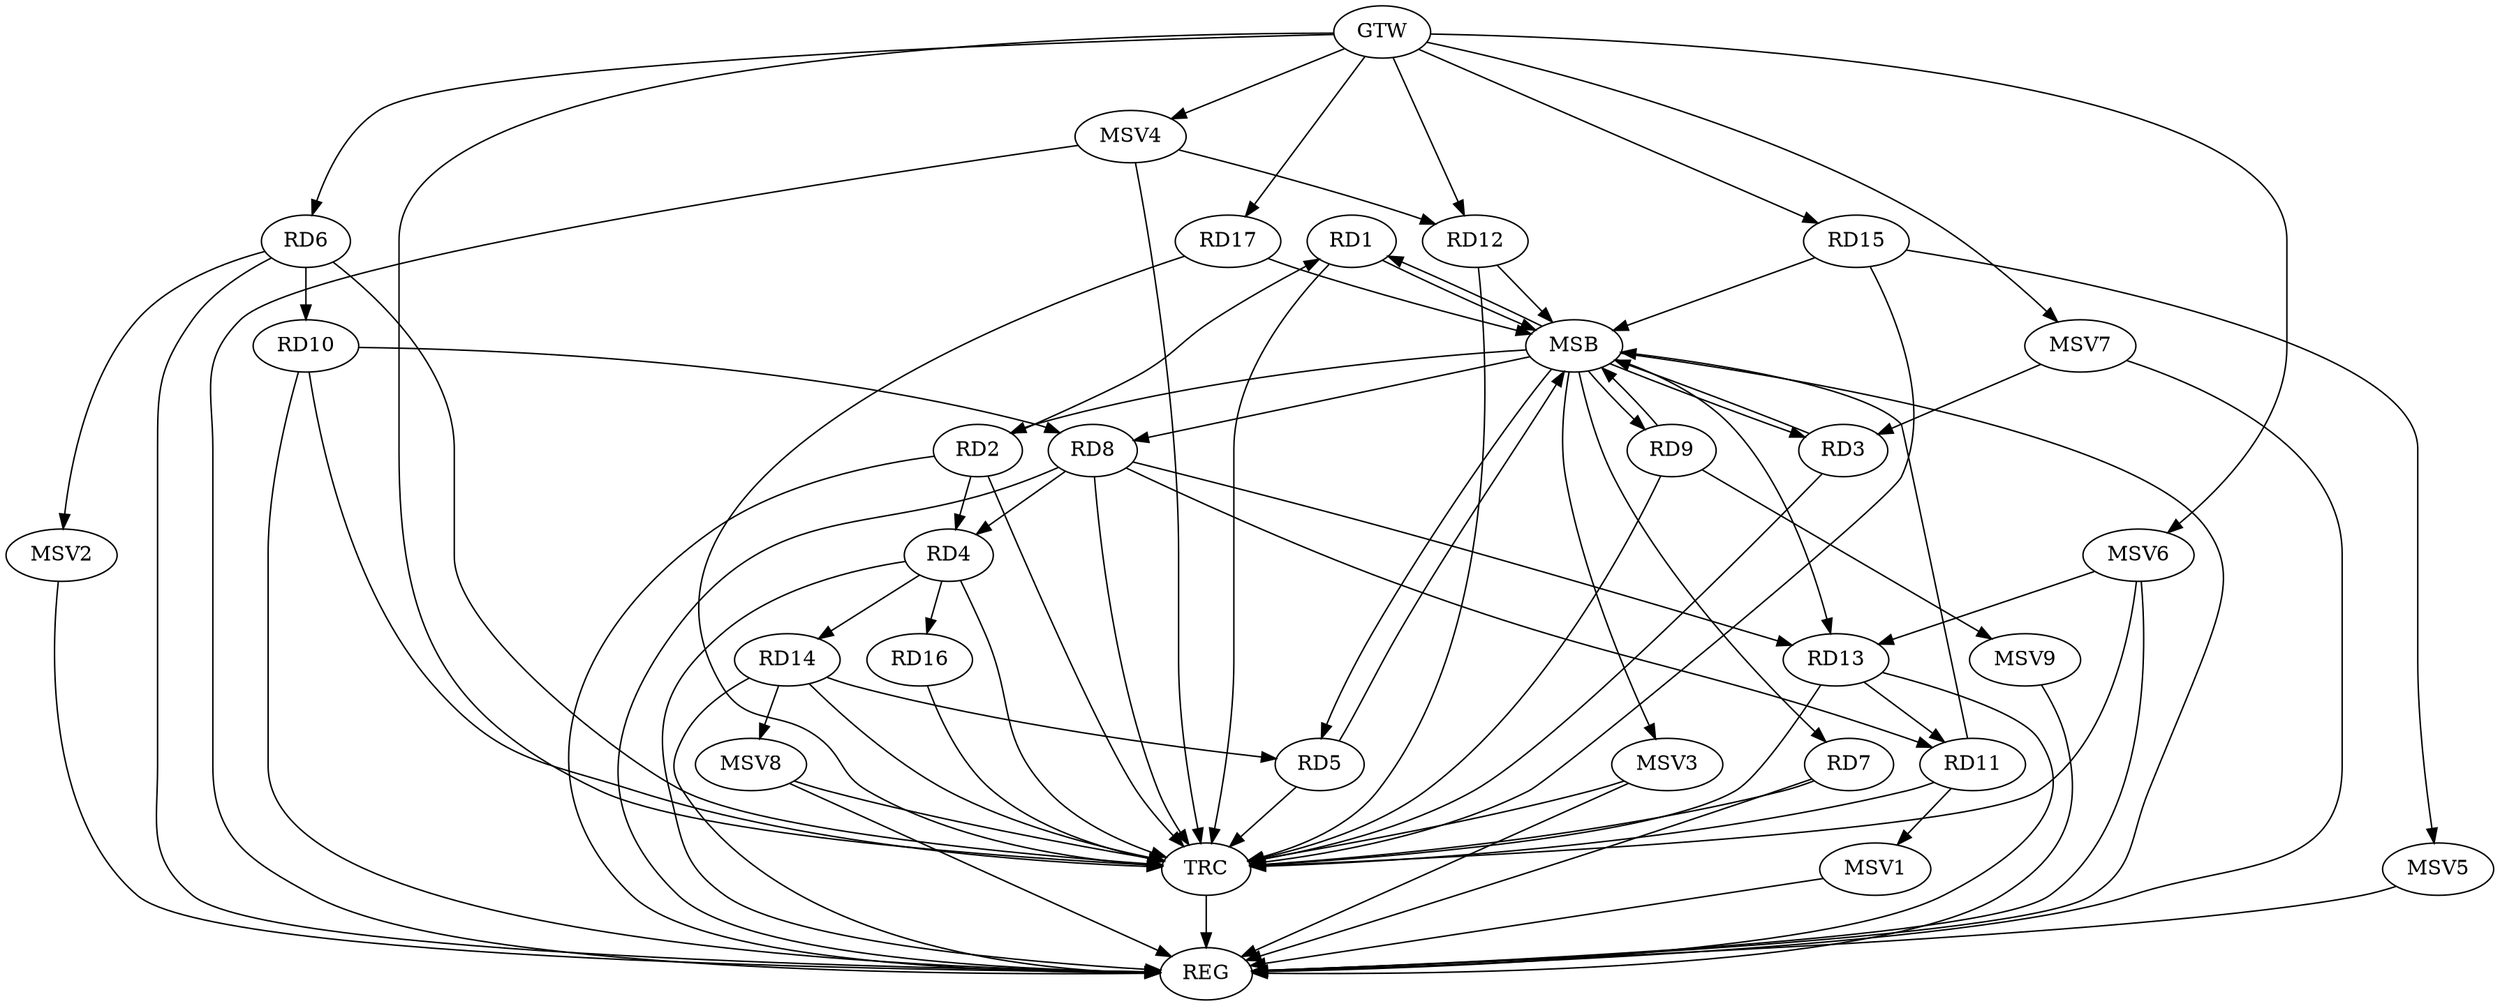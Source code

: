 strict digraph G {
  RD1 [ label="RD1" ];
  RD2 [ label="RD2" ];
  RD3 [ label="RD3" ];
  RD4 [ label="RD4" ];
  RD5 [ label="RD5" ];
  RD6 [ label="RD6" ];
  RD7 [ label="RD7" ];
  RD8 [ label="RD8" ];
  RD9 [ label="RD9" ];
  RD10 [ label="RD10" ];
  RD11 [ label="RD11" ];
  RD12 [ label="RD12" ];
  RD13 [ label="RD13" ];
  RD14 [ label="RD14" ];
  RD15 [ label="RD15" ];
  RD16 [ label="RD16" ];
  RD17 [ label="RD17" ];
  GTW [ label="GTW" ];
  REG [ label="REG" ];
  MSB [ label="MSB" ];
  TRC [ label="TRC" ];
  MSV1 [ label="MSV1" ];
  MSV2 [ label="MSV2" ];
  MSV3 [ label="MSV3" ];
  MSV4 [ label="MSV4" ];
  MSV5 [ label="MSV5" ];
  MSV6 [ label="MSV6" ];
  MSV7 [ label="MSV7" ];
  MSV8 [ label="MSV8" ];
  MSV9 [ label="MSV9" ];
  RD2 -> RD1;
  RD2 -> RD4;
  RD8 -> RD4;
  RD4 -> RD14;
  RD4 -> RD16;
  RD14 -> RD5;
  RD6 -> RD10;
  RD10 -> RD8;
  RD8 -> RD11;
  RD8 -> RD13;
  RD13 -> RD11;
  GTW -> RD6;
  GTW -> RD12;
  GTW -> RD15;
  GTW -> RD17;
  RD2 -> REG;
  RD4 -> REG;
  RD6 -> REG;
  RD7 -> REG;
  RD8 -> REG;
  RD10 -> REG;
  RD13 -> REG;
  RD14 -> REG;
  RD1 -> MSB;
  MSB -> REG;
  RD3 -> MSB;
  MSB -> RD1;
  MSB -> RD2;
  MSB -> RD7;
  MSB -> RD9;
  RD5 -> MSB;
  MSB -> RD3;
  RD9 -> MSB;
  RD11 -> MSB;
  RD12 -> MSB;
  MSB -> RD13;
  RD15 -> MSB;
  MSB -> RD8;
  RD17 -> MSB;
  MSB -> RD5;
  RD1 -> TRC;
  RD2 -> TRC;
  RD3 -> TRC;
  RD4 -> TRC;
  RD5 -> TRC;
  RD6 -> TRC;
  RD7 -> TRC;
  RD8 -> TRC;
  RD9 -> TRC;
  RD10 -> TRC;
  RD11 -> TRC;
  RD12 -> TRC;
  RD13 -> TRC;
  RD14 -> TRC;
  RD15 -> TRC;
  RD16 -> TRC;
  RD17 -> TRC;
  GTW -> TRC;
  TRC -> REG;
  RD11 -> MSV1;
  MSV1 -> REG;
  RD6 -> MSV2;
  MSV2 -> REG;
  MSB -> MSV3;
  MSV3 -> REG;
  MSV3 -> TRC;
  MSV4 -> RD12;
  GTW -> MSV4;
  MSV4 -> REG;
  MSV4 -> TRC;
  RD15 -> MSV5;
  MSV5 -> REG;
  MSV6 -> RD13;
  GTW -> MSV6;
  MSV6 -> REG;
  MSV6 -> TRC;
  MSV7 -> RD3;
  GTW -> MSV7;
  MSV7 -> REG;
  RD14 -> MSV8;
  MSV8 -> REG;
  MSV8 -> TRC;
  RD9 -> MSV9;
  MSV9 -> REG;
}
